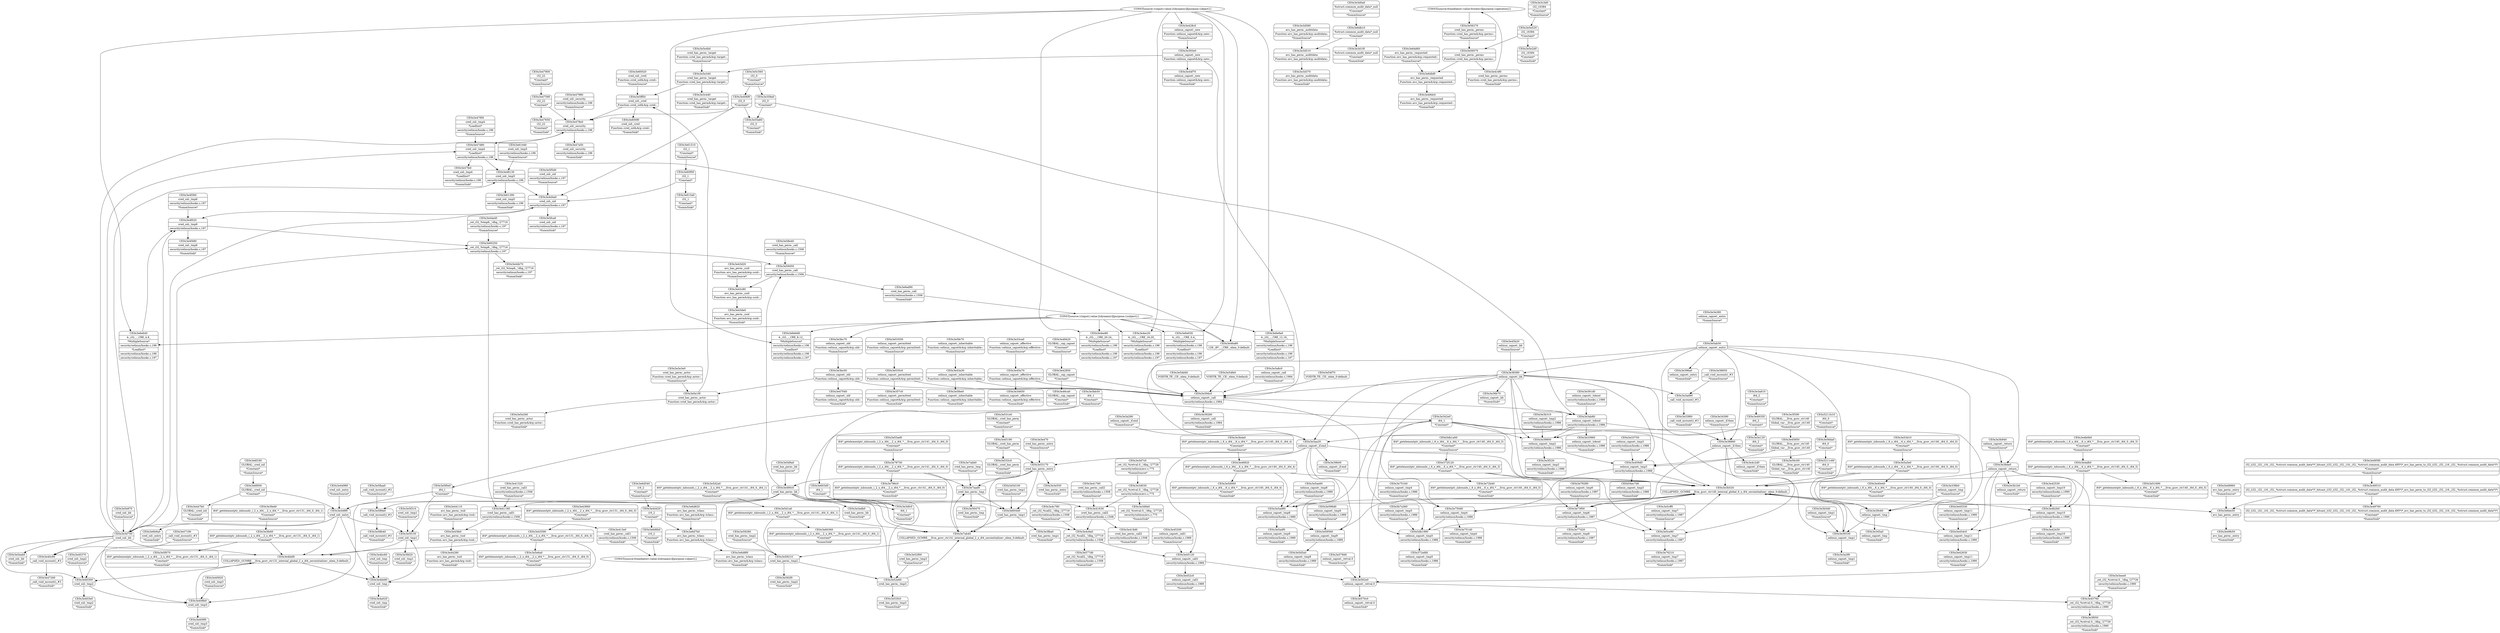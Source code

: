 digraph {
	CE0x3e3c440 [shape=record,shape=Mrecord,label="{CE0x3e3c440|cred_has_perm:_target|Function::cred_has_perm&Arg::target::|*SummSink*}"]
	CE0x3e44280 [shape=record,shape=Mrecord,label="{CE0x3e44280|avc_has_perm:_tsid|Function::avc_has_perm&Arg::tsid::|*SummSink*}"]
	CE0x3e532c0 [shape=record,shape=Mrecord,label="{CE0x3e532c0|GLOBAL:_cred_has_perm|*Constant*|*SummSink*}"]
	CE0x3e53170 [shape=record,shape=Mrecord,label="{CE0x3e53170|cred_has_perm:_entry}"]
	CE0x3e40370 [shape=record,shape=Mrecord,label="{CE0x3e40370|cred_sid:_tmp2|*SummSource*}"]
	CE0x3e406f0 [shape=record,shape=Mrecord,label="{CE0x3e406f0|i32_0|*Constant*}"]
	CE0x3e59560 [shape=record,shape=Mrecord,label="{CE0x3e59560|selinux_capset:_tmp9|security/selinux/hooks.c,1989}"]
	CE0x3e535c0 [shape=record,shape=Mrecord,label="{CE0x3e535c0|selinux_capset:_permitted|Function::selinux_capset&Arg::permitted::}"]
	CE0x3e3b940 [shape=record,shape=Mrecord,label="{CE0x3e3b940|selinux_capset:_return|*SummSource*}"]
	CE0x3e6e6d0 [shape=record,shape=Mrecord,label="{CE0x3e6e6d0|4:_i32,_:_CRE_8,12_|*MultipleSource*|security/selinux/hooks.c,196|*LoadInst*|security/selinux/hooks.c,196|security/selinux/hooks.c,197}"]
	CE0x3e3d370 [shape=record,shape=Mrecord,label="{CE0x3e3d370|avc_has_perm:_auditdata|Function::avc_has_perm&Arg::auditdata::|*SummSink*}"]
	CE0x3e3e470 [shape=record,shape=Mrecord,label="{CE0x3e3e470|cred_has_perm:_entry|*SummSource*}"]
	CE0x3e44110 [shape=record,shape=Mrecord,label="{CE0x3e44110|avc_has_perm:_tsid|Function::avc_has_perm&Arg::tsid::|*SummSource*}"]
	CE0x3e41760 [shape=record,shape=Mrecord,label="{CE0x3e41760|cred_has_perm:_call2|security/selinux/hooks.c,1508|*SummSource*}"]
	CE0x3e5f150 [shape=record,shape=Mrecord,label="{CE0x3e5f150|cred_sid:_tmp1}"]
	CE0x3e3e280 [shape=record,shape=Mrecord,label="{CE0x3e3e280|selinux_capset:_entry|*SummSource*}"]
	CE0x3e76210 [shape=record,shape=Mrecord,label="{CE0x3e76210|selinux_capset:_tmp7|security/selinux/hooks.c,1987|*SummSink*}"]
	"CONST[source:0(mediator),value:0(static)][purpose:{operation}]"
	CE0x3e78730 [shape=record,shape=Mrecord,label="{CE0x3e78730|i64*_getelementptr_inbounds_(_2_x_i64_,_2_x_i64_*___llvm_gcov_ctr141,_i64_0,_i64_0)|*Constant*}"]
	CE0x3e5cff0 [shape=record,shape=Mrecord,label="{CE0x3e5cff0|selinux_capset:_tmp7|security/selinux/hooks.c,1987|*SummSource*}"]
	CE0x3e5e6a0 [shape=record,shape=Mrecord,label="{CE0x3e5e6a0|i64*_getelementptr_inbounds_(_2_x_i64_,_2_x_i64_*___llvm_gcov_ctr131,_i64_0,_i64_0)|*Constant*|*SummSink*}"]
	CE0x3e41320 [shape=record,shape=Mrecord,label="{CE0x3e41320|cred_has_perm:_call1|security/selinux/hooks.c,1506|*SummSource*}"]
	CE0x3e43c80 [shape=record,shape=Mrecord,label="{CE0x3e43c80|avc_has_perm:_ssid|Function::avc_has_perm&Arg::ssid::}"]
	CE0x5db1990 [shape=record,shape=Mrecord,label="{CE0x5db1990|selinux_capset:_tmp5|security/selinux/hooks.c,1986}"]
	CE0x3e3c3d0 [shape=record,shape=Mrecord,label="{CE0x3e3c3d0|i32_16384|*Constant*|*SummSource*}"]
	CE0x3e45850 [shape=record,shape=Mrecord,label="{CE0x3e45850|GLOBAL:___llvm_gcov_ctr140|Global_var:__llvm_gcov_ctr140}"]
	CE0x3e4ee80 [shape=record,shape=Mrecord,label="{CE0x3e4ee80|4:_i32,_:_CRE_20,24_|*MultipleSource*|security/selinux/hooks.c,196|*LoadInst*|security/selinux/hooks.c,196|security/selinux/hooks.c,197}"]
	CE0x3e3f050 [shape=record,shape=Mrecord,label="{CE0x3e3f050|_ret_i32_%retval.0,_!dbg_!27726|security/selinux/hooks.c,1990|*SummSink*}"]
	CE0x3e3e3e0 [shape=record,shape=Mrecord,label="{CE0x3e3e3e0|cred_has_perm:_actor|Function::cred_has_perm&Arg::actor::|*SummSource*}"]
	CE0x3e3bb50 [shape=record,shape=Mrecord,label="{CE0x3e3bb50|i64_1|*Constant*|*SummSource*}"]
	CE0x3e43fe0 [shape=record,shape=Mrecord,label="{CE0x3e43fe0|avc_has_perm:_tsid|Function::avc_has_perm&Arg::tsid::}"]
	CE0x372f120 [shape=record,shape=Mrecord,label="{CE0x372f120|i64*_getelementptr_inbounds_(_6_x_i64_,_6_x_i64_*___llvm_gcov_ctr140,_i64_0,_i64_3)|*Constant*}"]
	CE0x3e6d820 [shape=record,shape=Mrecord,label="{CE0x3e6d820|avc_has_perm:_tclass|Function::avc_has_perm&Arg::tclass::|*SummSource*}"]
	CE0x3e4c780 [shape=record,shape=Mrecord,label="{CE0x3e4c780|_ret_i32_%call2,_!dbg_!27719|security/selinux/hooks.c,1508|*SummSource*}"]
	CE0x3e5d9a0 [shape=record,shape=Mrecord,label="{CE0x3e5d9a0|cred_has_perm:_bb|*SummSource*}"]
	CE0x3e3d9a0 [shape=record,shape=Mrecord,label="{CE0x3e3d9a0|_ret_i32_%retval.0,_!dbg_!27728|security/selinux/avc.c,775|*SummSink*}"]
	CE0x3e48130 [shape=record,shape=Mrecord,label="{CE0x3e48130|cred_sid:_tmp5|security/selinux/hooks.c,196}"]
	CE0x3e5eab0 [shape=record,shape=Mrecord,label="{CE0x3e5eab0|cred_sid:_bb|*SummSink*}"]
	CE0x3e6dbf0 [shape=record,shape=Mrecord,label="{CE0x3e6dbf0|avc_has_perm:_requested|Function::avc_has_perm&Arg::requested::}"]
	CE0x3e6d6b0 [shape=record,shape=Mrecord,label="{CE0x3e6d6b0|i16_2|*Constant*|*SummSink*}"]
	CE0x3e3d1f0 [shape=record,shape=Mrecord,label="{CE0x3e3d1f0|%struct.common_audit_data*_null|*Constant*|*SummSink*}"]
	CE0x3e33f60 [shape=record,shape=Mrecord,label="{CE0x3e33f60|_call_void_mcount()_#3|*SummSink*}"]
	CE0x3e4ec20 [shape=record,shape=Mrecord,label="{CE0x3e4ec20|4:_i32,_:_CRE_16,20_|*MultipleSource*|security/selinux/hooks.c,196|*LoadInst*|security/selinux/hooks.c,196|security/selinux/hooks.c,197}"]
	CE0x3e3ad90 [shape=record,shape=Mrecord,label="{CE0x3e3ad90|_call_void_mcount()_#3}"]
	CE0x3e6f180 [shape=record,shape=Mrecord,label="{CE0x3e6f180|GLOBAL:_cred_sid|*Constant*|*SummSource*}"]
	CE0x3e58aa0 [shape=record,shape=Mrecord,label="{CE0x3e58aa0|_call_void_mcount()_#3|*SummSource*}"]
	CE0x3e4b2b0 [shape=record,shape=Mrecord,label="{CE0x3e4b2b0|selinux_capset:_tmp10|security/selinux/hooks.c,1990}"]
	CE0x3e43de0 [shape=record,shape=Mrecord,label="{CE0x3e43de0|avc_has_perm:_ssid|Function::avc_has_perm&Arg::ssid::|*SummSink*}"]
	CE0x3e42530 [shape=record,shape=Mrecord,label="{CE0x3e42530|selinux_capset:_tmp10|security/selinux/hooks.c,1990|*SummSource*}"]
	CE0x3e6e030 [shape=record,shape=Mrecord,label="{CE0x3e6e030|4:_i32,_:_CRE_0,4_|*MultipleSource*|security/selinux/hooks.c,196|*LoadInst*|security/selinux/hooks.c,196|security/selinux/hooks.c,197}"]
	CE0x3e60020 [shape=record,shape=Mrecord,label="{CE0x3e60020|cred_sid:_cred|Function::cred_sid&Arg::cred::|*SummSource*}"]
	CE0x3e3d0a0 [shape=record,shape=Mrecord,label="{CE0x3e3d0a0|%struct.common_audit_data*_null|*Constant*|*SummSource*}"]
	"CONST[source:1(input),value:2(dynamic)][purpose:{subject}]"
	CE0x3e3e120 [shape=record,shape=Mrecord,label="{CE0x3e3e120|i64_2|*Constant*|*SummSink*}"]
	CE0x3e39280 [shape=record,shape=Mrecord,label="{CE0x3e39280|selinux_capset:_call|security/selinux/hooks.c,1984|*SummSink*}"]
	CE0x3e592f0 [shape=record,shape=Mrecord,label="{CE0x3e592f0|cred_has_perm:_tmp2|*SummSink*}"]
	CE0x3e5e870 [shape=record,shape=Mrecord,label="{CE0x3e5e870|cred_sid:_bb|*SummSource*}"]
	CE0x3e40e40 [shape=record,shape=Mrecord,label="{CE0x3e40e40|i64*_getelementptr_inbounds_(_6_x_i64_,_6_x_i64_*___llvm_gcov_ctr140,_i64_0,_i64_0)|*Constant*|*SummSink*}"]
	CE0x3e393e0 [shape=record,shape=Mrecord,label="{CE0x3e393e0|selinux_capset:_new|Function::selinux_capset&Arg::new::}"]
	CE0x3e5ff50 [shape=record,shape=Mrecord,label="{CE0x3e5ff50|cred_sid:_cred|Function::cred_sid&Arg::cred::}"]
	CE0x3e48420 [shape=record,shape=Mrecord,label="{CE0x3e48420|GLOBAL:_cap_capset|*Constant*|*SummSource*}"]
	CE0x3e589a0 [shape=record,shape=Mrecord,label="{CE0x3e589a0|_call_void_mcount()_#3}"]
	CE0x3e600f0 [shape=record,shape=Mrecord,label="{CE0x3e600f0|cred_sid:_cred|Function::cred_sid&Arg::cred::|*SummSink*}"]
	CE0x3e43590 [shape=record,shape=Mrecord,label="{CE0x3e43590|i64*_getelementptr_inbounds_(_2_x_i64_,_2_x_i64_*___llvm_gcov_ctr131,_i64_0,_i64_0)|*Constant*}"]
	CE0x3e49510 [shape=record,shape=Mrecord,label="{CE0x3e49510|i32_(i32,_i32,_i16,_i32,_%struct.common_audit_data*)*_bitcast_(i32_(i32,_i32,_i16,_i32,_%struct.common_audit_data.495*)*_avc_has_perm_to_i32_(i32,_i32,_i16,_i32,_%struct.common_audit_data*)*)|*Constant*}"]
	CE0x3e357c0 [shape=record,shape=Mrecord,label="{CE0x3e357c0|selinux_capset:_permitted|Function::selinux_capset&Arg::permitted::|*SummSink*}"]
	CE0x3e39800 [shape=record,shape=Mrecord,label="{CE0x3e39800|selinux_capset:_tmp2|security/selinux/hooks.c,1986}"]
	CE0x3e34650 [shape=record,shape=Mrecord,label="{CE0x3e34650|selinux_capset:_effective|Function::selinux_capset&Arg::effective::|*SummSink*}"]
	CE0x3e45120 [shape=record,shape=Mrecord,label="{CE0x3e45120|selinux_capset:_call1|security/selinux/hooks.c,1989}"]
	CE0x3e7aad0 [shape=record,shape=Mrecord,label="{CE0x3e7aad0|cred_has_perm:_tmp}"]
	CE0x3e5ae60 [shape=record,shape=Mrecord,label="{CE0x3e5ae60|selinux_capset:_tmp8|security/selinux/hooks.c,1989|*SummSource*}"]
	CE0x3e41180 [shape=record,shape=Mrecord,label="{CE0x3e41180|cred_has_perm:_call1|security/selinux/hooks.c,1506}"]
	CE0x3e7ab40 [shape=record,shape=Mrecord,label="{CE0x3e7ab40|COLLAPSED:_GCMRE___llvm_gcov_ctr141_internal_global_2_x_i64_zeroinitializer:_elem_0:default:}"]
	CE0x3e3aa20 [shape=record,shape=Mrecord,label="{CE0x3e3aa20|selinux_capset:_if.end}"]
	CE0x5211b10 [shape=record,shape=Mrecord,label="{CE0x5211b10|i64_0|*Constant*|*SummSource*}"]
	"CONST[source:0(mediator),value:2(dynamic)][purpose:{object}]"
	CE0x3e5d5a0 [shape=record,shape=Mrecord,label="{CE0x3e5d5a0|selinux_capset:_tmp9|security/selinux/hooks.c,1989|*SummSink*}"]
	CE0x3e75140 [shape=record,shape=Mrecord,label="{CE0x3e75140|selinux_capset:_tmp4|security/selinux/hooks.c,1986|*SummSink*}"]
	CE0x3e46820 [shape=record,shape=Mrecord,label="{CE0x3e46820|i64*_getelementptr_inbounds_(_6_x_i64_,_6_x_i64_*___llvm_gcov_ctr140,_i64_0,_i64_4)|*Constant*}"]
	CE0x3e6e9a0 [shape=record,shape=Mrecord,label="{CE0x3e6e9a0|4:_i32,_:_CRE_12,16_|*MultipleSource*|security/selinux/hooks.c,196|*LoadInst*|security/selinux/hooks.c,196|security/selinux/hooks.c,197}"]
	CE0x3e4bbf0 [shape=record,shape=Mrecord,label="{CE0x3e4bbf0|COLLAPSED:_GCMRE___llvm_gcov_ctr131_internal_global_2_x_i64_zeroinitializer:_elem_0:default:}"]
	CE0x3e76280 [shape=record,shape=Mrecord,label="{CE0x3e76280|selinux_capset:_tmp6|security/selinux/hooks.c,1987|*SummSource*}"]
	CE0x3e39330 [shape=record,shape=Mrecord,label="{CE0x3e39330|selinux_capset:_tmp1}"]
	CE0x3e45530 [shape=record,shape=Mrecord,label="{CE0x3e45530|selinux_capset:_tmp11|security/selinux/hooks.c,1990|*SummSource*}"]
	CE0x3e3d750 [shape=record,shape=Mrecord,label="{CE0x3e3d750|cred_sid:_bb}"]
	CE0x3e5e2d0 [shape=record,shape=Mrecord,label="{CE0x3e5e2d0|i32_16384|*Constant*|*SummSink*}"]
	CE0x3e403e0 [shape=record,shape=Mrecord,label="{CE0x3e403e0|cred_sid:_tmp2|*SummSink*}"]
	CE0x3e39c60 [shape=record,shape=Mrecord,label="{CE0x3e39c60|selinux_capset:_tmp}"]
	CE0x3e6f000 [shape=record,shape=Mrecord,label="{CE0x3e6f000|GLOBAL:_cred_sid|*Constant*}"]
	CE0x3e391d0 [shape=record,shape=Mrecord,label="{CE0x3e391d0|selinux_capset:_tobool|security/selinux/hooks.c,1986|*SummSource*}"]
	CE0x3e5e340 [shape=record,shape=Mrecord,label="{CE0x3e5e340|cred_has_perm:_target|Function::cred_has_perm&Arg::target::}"]
	CE0x3e42630 [shape=record,shape=Mrecord,label="{CE0x3e42630|selinux_capset:_tmp11|security/selinux/hooks.c,1990|*SummSink*}"]
	CE0x3e53ad0 [shape=record,shape=Mrecord,label="{CE0x3e53ad0|i64*_getelementptr_inbounds_(_2_x_i64_,_2_x_i64_*___llvm_gcov_ctr141,_i64_0,_i64_0)|*Constant*|*SummSource*}"]
	CE0x3e56070 [shape=record,shape=Mrecord,label="{CE0x3e56070|cred_has_perm:_perms|Function::cred_has_perm&Arg::perms::}"]
	CE0x372efd0 [shape=record,shape=Mrecord,label="{CE0x372efd0|selinux_capset:_tmp5|security/selinux/hooks.c,1986|*SummSink*}"]
	CE0x3e6ed90 [shape=record,shape=Mrecord,label="{CE0x3e6ed90|cred_has_perm:_call|security/selinux/hooks.c,1506|*SummSink*}"]
	CE0x3e5f310 [shape=record,shape=Mrecord,label="{CE0x3e5f310|cred_sid:_tmp1|*SummSource*}"]
	CE0x3e447b0 [shape=record,shape=Mrecord,label="{CE0x3e447b0|GLOBAL:_cred_sid|*Constant*|*SummSink*}"]
	CE0x3e4afb0 [shape=record,shape=Mrecord,label="{CE0x3e4afb0|i64*_getelementptr_inbounds_(_6_x_i64_,_6_x_i64_*___llvm_gcov_ctr140,_i64_0,_i64_5)|*Constant*}"]
	CE0x3e478e0 [shape=record,shape=Mrecord,label="{CE0x3e478e0|cred_sid:_security|security/selinux/hooks.c,196}"]
	CE0x3e45760 [shape=record,shape=Mrecord,label="{CE0x3e45760|_ret_i32_%retval.0,_!dbg_!27726|security/selinux/hooks.c,1990}"]
	CE0x3e3fba0 [shape=record,shape=Mrecord,label="{CE0x3e3fba0|cred_has_perm:_tmp1|*SummSink*}"]
	CE0x3e3d030 [shape=record,shape=Mrecord,label="{CE0x3e3d030|_ret_i32_%retval.0,_!dbg_!27728|security/selinux/avc.c,775}"]
	CE0x3e44980 [shape=record,shape=Mrecord,label="{CE0x3e44980|cred_sid:_entry|*SummSource*}"]
	CE0x3e4c4f0 [shape=record,shape=Mrecord,label="{CE0x3e4c4f0|cred_has_perm:_perms|Function::cred_has_perm&Arg::perms::|*SummSink*}"]
	CE0x3e531e0 [shape=record,shape=Mrecord,label="{CE0x3e531e0|GLOBAL:_cred_has_perm|*Constant*|*SummSource*}"]
	CE0x3e7abb0 [shape=record,shape=Mrecord,label="{CE0x3e7abb0|cred_has_perm:_tmp|*SummSource*}"]
	CE0x3e59210 [shape=record,shape=Mrecord,label="{CE0x3e59210|cred_has_perm:_tmp2}"]
	CE0x5211c60 [shape=record,shape=Mrecord,label="{CE0x5211c60|i64_0|*Constant*|*SummSink*}"]
	CE0x3e49960 [shape=record,shape=Mrecord,label="{CE0x3e49960|avc_has_perm:_entry|*SummSource*}"]
	CE0x3e5f0e0 [shape=record,shape=Mrecord,label="{CE0x3e5f0e0|i64_1|*Constant*}"]
	CE0x3e47980 [shape=record,shape=Mrecord,label="{CE0x3e47980|cred_sid:_security|security/selinux/hooks.c,196|*SummSource*}"]
	CE0x3e4d4a0 [shape=record,shape=Mrecord,label="{CE0x3e4d4a0|cred_sid:_sid|security/selinux/hooks.c,197}"]
	CE0x3e3edb0 [shape=record,shape=Mrecord,label="{CE0x3e3edb0|cred_has_perm:_bb|*SummSink*}"]
	CE0x3e3fd20 [shape=record,shape=Mrecord,label="{CE0x3e3fd20|cred_sid:_tmp1|*SummSink*}"]
	CE0x3e3dfc0 [shape=record,shape=Mrecord,label="{CE0x3e3dfc0|i64_1|*Constant*|*SummSink*}"]
	CE0x3e40920 [shape=record,shape=Mrecord,label="{CE0x3e40920|cred_sid:_tmp3|*SummSource*}"]
	CE0x3e6b9a0 [shape=record,shape=Mrecord,label="{CE0x3e6b9a0|cred_sid:_entry|*SummSink*}"]
	CE0x3e408b0 [shape=record,shape=Mrecord,label="{CE0x3e408b0|cred_sid:_tmp3}"]
	CE0x3e42430 [shape=record,shape=Mrecord,label="{CE0x3e42430|selinux_capset:_tmp10|security/selinux/hooks.c,1990|*SummSink*}"]
	CE0x3e47fe0 [shape=record,shape=Mrecord,label="{CE0x3e47fe0|cred_sid:_tmp4|*LoadInst*|security/selinux/hooks.c,196|*SummSink*}"]
	CE0x54ec7d0 [shape=record,shape=Mrecord,label="{CE0x54ec7d0|selinux_capset:_tmp3|security/selinux/hooks.c,1986|*SummSink*}"]
	CE0x3e454c0 [shape=record,shape=Mrecord,label="{CE0x3e454c0|selinux_capset:_tmp11|security/selinux/hooks.c,1990}"]
	CE0x3e49dc0 [shape=record,shape=Mrecord,label="{CE0x3e49dc0|avc_has_perm:_requested|Function::avc_has_perm&Arg::requested::|*SummSink*}"]
	CE0x3e4c2d0 [shape=record,shape=Mrecord,label="{CE0x3e4c2d0|selinux_capset:_if.then|*SummSink*}"]
	CE0x3e46ca0 [shape=record,shape=Mrecord,label="{CE0x3e46ca0|GLOBAL:_cap_capset|*Constant*|*SummSink*}"]
	CE0x3e5ad80 [shape=record,shape=Mrecord,label="{CE0x3e5ad80|selinux_capset:_tmp8|security/selinux/hooks.c,1989}"]
	CE0x3e3b310 [shape=record,shape=Mrecord,label="{CE0x3e3b310|selinux_capset:_tmp2|security/selinux/hooks.c,1986|*SummSource*}"]
	CE0x3e5e260 [shape=record,shape=Mrecord,label="{CE0x3e5e260|cred_has_perm:_actor|Function::cred_has_perm&Arg::actor::|*SummSink*}"]
	CE0x3e77420 [shape=record,shape=Mrecord,label="{CE0x3e77420|selinux_capset:_tmp6|security/selinux/hooks.c,1987|*SummSink*}"]
	CE0x3e4f020 [shape=record,shape=Mrecord,label="{CE0x3e4f020|cred_sid:_tmp6|security/selinux/hooks.c,197}"]
	CE0x3e4f480 [shape=record,shape=Mrecord,label="{CE0x3e4f480|cred_sid:_tmp6|security/selinux/hooks.c,197|*SummSink*}"]
	CE0x3e578d0 [shape=record,shape=Mrecord,label="{CE0x3e578d0|selinux_capset:_retval.0|*SummSource*}"]
	CE0x3e56da0 [shape=record,shape=Mrecord,label="{CE0x3e56da0|i64_0|*Constant*}"]
	CE0x3e5fe70 [shape=record,shape=Mrecord,label="{CE0x3e5fe70|selinux_capset:_inheritable|Function::selinux_capset&Arg::inheritable::|*SummSource*}"]
	CE0x3e47590 [shape=record,shape=Mrecord,label="{CE0x3e47590|i32_22|*Constant*}"]
	CE0x3e44f70 [shape=record,shape=Mrecord,label="{CE0x3e44f70|selinux_capset:_new|Function::selinux_capset&Arg::new::|*SummSink*}"]
	CE0x3e570c0 [shape=record,shape=Mrecord,label="{CE0x3e570c0|selinux_capset:_retval.0|*SummSink*}"]
	CE0x3e3ab80 [shape=record,shape=Mrecord,label="{CE0x3e3ab80|selinux_capset:_tobool|security/selinux/hooks.c,1986}"]
	CE0x3e38380 [shape=record,shape=Mrecord,label="{CE0x3e38380|selinux_capset:_bb}"]
	CE0x5db1a00 [shape=record,shape=Mrecord,label="{CE0x5db1a00|i64*_getelementptr_inbounds_(_6_x_i64_,_6_x_i64_*___llvm_gcov_ctr140,_i64_0,_i64_3)|*Constant*|*SummSource*}"]
	CE0x3e39b00 [shape=record,shape=Mrecord,label="{CE0x3e39b00|selinux_capset:_if.end|*SummSink*}"]
	CE0x3e38650 [shape=record,shape=Mrecord,label="{CE0x3e38650|_call_void_mcount()_#3|*SummSource*}"]
	CE0x3e459d0 [shape=record,shape=Mrecord,label="{CE0x3e459d0|selinux_capset:_tmp3|security/selinux/hooks.c,1986}"]
	CE0x3e47190 [shape=record,shape=Mrecord,label="{CE0x3e47190|_call_void_mcount()_#3|*SummSource*}"]
	CE0x3e33ca0 [shape=record,shape=Mrecord,label="{CE0x3e33ca0|selinux_capset:_effective|Function::selinux_capset&Arg::effective::|*SummSource*}"]
	CE0x3e60250 [shape=record,shape=Mrecord,label="{CE0x3e60250|_ret_i32_%tmp6,_!dbg_!27716|security/selinux/hooks.c,197}"]
	CE0x3e3b520 [shape=record,shape=Mrecord,label="{CE0x3e3b520|COLLAPSED:_GCMRE___llvm_gcov_ctr140_internal_global_6_x_i64_zeroinitializer:_elem_0:default:}"]
	CE0x3e59280 [shape=record,shape=Mrecord,label="{CE0x3e59280|cred_has_perm:_tmp2|*SummSource*}"]
	CE0x3e44b70 [shape=record,shape=Mrecord,label="{CE0x3e44b70|_ret_i32_%tmp6,_!dbg_!27716|security/selinux/hooks.c,197|*SummSink*}"]
	CE0x3e47800 [shape=record,shape=Mrecord,label="{CE0x3e47800|i32_22|*Constant*|*SummSource*}"]
	CE0x3e47040 [shape=record,shape=Mrecord,label="{CE0x3e47040|selinux_capset:_old|Function::selinux_capset&Arg::old::|*SummSink*}"]
	CE0x3e52fc0 [shape=record,shape=Mrecord,label="{CE0x3e52fc0|cred_has_perm:_tmp3|*SummSink*}"]
	CE0x3e5e4b0 [shape=record,shape=Mrecord,label="{CE0x3e5e4b0|cred_has_perm:_target|Function::cred_has_perm&Arg::target::|*SummSource*}"]
	CE0x3e5d1a0 [shape=record,shape=Mrecord,label="{CE0x3e5d1a0|i64*_getelementptr_inbounds_(_2_x_i64_,_2_x_i64_*___llvm_gcov_ctr141,_i64_0,_i64_1)|*Constant*}"]
	CE0x3e59450 [shape=record,shape=Mrecord,label="{CE0x3e59450|cred_has_perm:_call|security/selinux/hooks.c,1506}"]
	CE0x3e34390 [shape=record,shape=Mrecord,label="{CE0x3e34390|selinux_capset:_if.then|*SummSource*}"]
	CE0x3e55a60 [shape=record,shape=Mrecord,label="{CE0x3e55a60|i32_0|*Constant*|*SummSink*}"]
	CE0x3e51690 [shape=record,shape=Mrecord,label="{CE0x3e51690|i64*_getelementptr_inbounds_(_6_x_i64_,_6_x_i64_*___llvm_gcov_ctr140,_i64_0,_i64_5)|*Constant*|*SummSink*}"]
	CE0x3e58b40 [shape=record,shape=Mrecord,label="{CE0x3e58b40|_call_void_mcount()_#3|*SummSink*}"]
	CE0x3e495f0 [shape=record,shape=Mrecord,label="{CE0x3e495f0|i32_(i32,_i32,_i16,_i32,_%struct.common_audit_data*)*_bitcast_(i32_(i32,_i32,_i16,_i32,_%struct.common_audit_data.495*)*_avc_has_perm_to_i32_(i32,_i32,_i16,_i32,_%struct.common_audit_data*)*)|*Constant*|*SummSource*}"]
	CE0x3e5ce80 [shape=record,shape=Mrecord,label="{CE0x3e5ce80|selinux_capset:_tmp7|security/selinux/hooks.c,1987}"]
	CE0x3e490c0 [shape=record,shape=Mrecord,label="{CE0x3e490c0|cred_has_perm:_bb}"]
	CE0x3e4a020 [shape=record,shape=Mrecord,label="{CE0x3e4a020|cred_sid:_tmp|*SummSink*}"]
	CE0x3e6d540 [shape=record,shape=Mrecord,label="{CE0x3e6d540|i16_2|*Constant*|*SummSource*}"]
	CE0x3e44420 [shape=record,shape=Mrecord,label="{CE0x3e44420|i16_2|*Constant*}"]
	CE0x3e3eee0 [shape=record,shape=Mrecord,label="{CE0x3e3eee0|_ret_i32_%retval.0,_!dbg_!27726|security/selinux/hooks.c,1990|*SummSource*}"]
	CE0x3e33960 [shape=record,shape=Mrecord,label="{CE0x3e33960|selinux_capset:_tobool|security/selinux/hooks.c,1986|*SummSink*}"]
	CE0x5b7a360 [shape=record,shape=Mrecord,label="{CE0x5b7a360|selinux_capset:_tmp5|security/selinux/hooks.c,1986|*SummSource*}"]
	CE0x3e60360 [shape=record,shape=Mrecord,label="{CE0x3e60360|i64*_getelementptr_inbounds_(_2_x_i64_,_2_x_i64_*___llvm_gcov_ctr141,_i64_0,_i64_1)|*Constant*|*SummSink*}"]
	CE0x3e61390 [shape=record,shape=Mrecord,label="{CE0x3e61390|cred_sid:_tmp5|security/selinux/hooks.c,196|*SummSink*}"]
	CE0x3e6ee50 [shape=record,shape=Mrecord,label="{CE0x3e6ee50|avc_has_perm:_entry}"]
	CE0x3e3b1b0 [shape=record,shape=Mrecord,label="{CE0x3e3b1b0|selinux_capset:_return|*SummSink*}"]
	CE0x3e5ab30 [shape=record,shape=Mrecord,label="{CE0x3e5ab30|selinux_capset:_entry}"]
	CE0x3e5e1f0 [shape=record,shape=Mrecord,label="{CE0x3e5e1f0|cred_has_perm:_actor|Function::cred_has_perm&Arg::actor::}"]
	CE0x3e60440 [shape=record,shape=Mrecord,label="{CE0x3e60440|cred_has_perm:_tmp1}"]
	CE0x3e38de0 [shape=record,shape=Mrecord,label="{CE0x3e38de0|selinux_capset:_return}"]
	CE0x3e603d0 [shape=record,shape=Mrecord,label="{CE0x3e603d0|i64_1|*Constant*}"]
	CE0x3e577d0 [shape=record,shape=Mrecord,label="{CE0x3e577d0|_ret_i32_%call2,_!dbg_!27719|security/selinux/hooks.c,1508|*SummSink*}"]
	CE0x3e5d100 [shape=record,shape=Mrecord,label="{CE0x3e5d100|cred_has_perm:_tmp1|*SummSource*}"]
	CE0x3e49760 [shape=record,shape=Mrecord,label="{CE0x3e49760|i32_(i32,_i32,_i16,_i32,_%struct.common_audit_data*)*_bitcast_(i32_(i32,_i32,_i16,_i32,_%struct.common_audit_data.495*)*_avc_has_perm_to_i32_(i32,_i32,_i16,_i32,_%struct.common_audit_data*)*)|*Constant*|*SummSink*}"]
	CE0x3e3a3f0 [shape=record,shape=Mrecord,label="{CE0x3e3a3f0|selinux_capset:_tmp1|*SummSink*}"]
	CE0x3e3bda0 [shape=record,shape=Mrecord,label="{CE0x3e3bda0|i64*_getelementptr_inbounds_(_6_x_i64_,_6_x_i64_*___llvm_gcov_ctr140,_i64_0,_i64_4)|*Constant*|*SummSource*}"]
	CE0x3e3d580 [shape=record,shape=Mrecord,label="{CE0x3e3d580|avc_has_perm:_auditdata|Function::avc_has_perm&Arg::auditdata::|*SummSource*}"]
	CE0x3e3fed0 [shape=record,shape=Mrecord,label="{CE0x3e3fed0|i64*_getelementptr_inbounds_(_2_x_i64_,_2_x_i64_*___llvm_gcov_ctr131,_i64_0,_i64_1)|*Constant*|*SummSource*}"]
	CE0x3e45200 [shape=record,shape=Mrecord,label="{CE0x3e45200|selinux_capset:_call1|security/selinux/hooks.c,1989|*SummSource*}"]
	CE0x3e342e0 [shape=record,shape=Mrecord,label="{CE0x3e342e0|i64_1|*Constant*}"]
	CE0x3e3d510 [shape=record,shape=Mrecord,label="{CE0x3e3d510|avc_has_perm:_auditdata|Function::avc_has_perm&Arg::auditdata::}"]
	CE0x3e596d0 [shape=record,shape=Mrecord,label="{CE0x3e596d0|selinux_capset:_tmp9|security/selinux/hooks.c,1989|*SummSource*}"]
	CE0x3e47a50 [shape=record,shape=Mrecord,label="{CE0x3e47a50|cred_sid:_security|security/selinux/hooks.c,196|*SummSink*}"]
	CE0x3e53d10 [shape=record,shape=Mrecord,label="{CE0x3e53d10|i64*_getelementptr_inbounds_(_6_x_i64_,_6_x_i64_*___llvm_gcov_ctr140,_i64_0,_i64_0)|*Constant*|*SummSource*}"]
	CE0x3e3f290 [shape=record,shape=Mrecord,label="{CE0x3e3f290|GLOBAL:___llvm_gcov_ctr140|Global_var:__llvm_gcov_ctr140|*SummSource*}"]
	CE0x3e751b0 [shape=record,shape=Mrecord,label="{CE0x3e751b0|selinux_capset:_tmp4|security/selinux/hooks.c,1986|*SummSource*}"]
	CE0x3e5f070 [shape=record,shape=Mrecord,label="{CE0x3e5f070|i64*_getelementptr_inbounds_(_2_x_i64_,_2_x_i64_*___llvm_gcov_ctr131,_i64_0,_i64_1)|*Constant*|*SummSink*}"]
	CE0x3e33750 [shape=record,shape=Mrecord,label="{CE0x3e33750|selinux_capset:_tmp3|security/selinux/hooks.c,1986|*SummSource*}"]
	CE0x3e5fca0 [shape=record,shape=Mrecord,label="{CE0x3e5fca0|cred_sid:_sid|security/selinux/hooks.c,197|*SummSink*}"]
	CE0x3e3bc00 [shape=record,shape=Mrecord,label="{CE0x3e3bc00|selinux_capset:_old|Function::selinux_capset&Arg::old::}"]
	CE0x3e56c00 [shape=record,shape=Mrecord,label="{CE0x3e56c00|GLOBAL:___llvm_gcov_ctr140|Global_var:__llvm_gcov_ctr140|*SummSink*}"]
	CE0x3e5dd40 [shape=record,shape=Mrecord,label="{CE0x3e5dd40|VOIDTB_TE:_CE:_elem_0:default:}"]
	CE0x3e73f00 [shape=record,shape=Mrecord,label="{CE0x3e73f00|selinux_capset:_tmp6|security/selinux/hooks.c,1987}"]
	CE0x3e54fe0 [shape=record,shape=Mrecord,label="{CE0x3e54fe0|VOIDTB_TE:_CE:_elem_0:default:}"]
	CE0x3e56470 [shape=record,shape=Mrecord,label="{CE0x3e56470|cred_has_perm:_tmp|*SummSink*}"]
	CE0x3e52f00 [shape=record,shape=Mrecord,label="{CE0x3e52f00|cred_has_perm:_tmp3|*SummSource*}"]
	CE0x3e5f5d0 [shape=record,shape=Mrecord,label="{CE0x3e5f5d0|cred_sid:_sid|security/selinux/hooks.c,197|*SummSource*}"]
	CE0x3e43a30 [shape=record,shape=Mrecord,label="{CE0x3e43a30|selinux_capset:_inheritable|Function::selinux_capset&Arg::inheritable::}"]
	CE0x3e5d060 [shape=record,shape=Mrecord,label="{CE0x3e5d060|i64*_getelementptr_inbounds_(_6_x_i64_,_6_x_i64_*___llvm_gcov_ctr140,_i64_0,_i64_4)|*Constant*|*SummSink*}"]
	CE0x3e43660 [shape=record,shape=Mrecord,label="{CE0x3e43660|i64*_getelementptr_inbounds_(_2_x_i64_,_2_x_i64_*___llvm_gcov_ctr131,_i64_0,_i64_0)|*Constant*|*SummSource*}"]
	CE0x3e45190 [shape=record,shape=Mrecord,label="{CE0x3e45190|GLOBAL:_cred_has_perm|*Constant*}"]
	CE0x3e56270 [shape=record,shape=Mrecord,label="{CE0x3e56270|cred_has_perm:_perms|Function::cred_has_perm&Arg::perms::|*SummSource*}"]
	CE0x3e46a80 [shape=record,shape=Mrecord,label="{CE0x3e46a80|128:_i8*,_:_CRE:_elem_0:default:}"]
	CE0x3e6e640 [shape=record,shape=Mrecord,label="{CE0x3e6e640|4:_i32,_:_CRE_4,8_|*MultipleSource*|security/selinux/hooks.c,196|*LoadInst*|security/selinux/hooks.c,196|security/selinux/hooks.c,197}"]
	CE0x3e49b50 [shape=record,shape=Mrecord,label="{CE0x3e49b50|avc_has_perm:_entry|*SummSink*}"]
	CE0x3e3e550 [shape=record,shape=Mrecord,label="{CE0x3e3e550|cred_has_perm:_entry|*SummSink*}"]
	CE0x3e358a0 [shape=record,shape=Mrecord,label="{CE0x3e358a0|i32_0|*Constant*}"]
	CE0x3e40c90 [shape=record,shape=Mrecord,label="{CE0x3e40c90|_call_void_mcount()_#3}"]
	CE0x3e615a0 [shape=record,shape=Mrecord,label="{CE0x3e615a0|i32_1|*Constant*|*SummSink*}"]
	CE0x3e6dd60 [shape=record,shape=Mrecord,label="{CE0x3e6dd60|avc_has_perm:_requested|Function::avc_has_perm&Arg::requested::|*SummSource*}"]
	CE0x3e345a0 [shape=record,shape=Mrecord,label="{CE0x3e345a0|selinux_capset:_tmp|*SummSink*}"]
	CE0x3e3a8c0 [shape=record,shape=Mrecord,label="{CE0x3e3a8c0|selinux_capset:_call|security/selinux/hooks.c,1984|*SummSource*}"]
	CE0x3e47650 [shape=record,shape=Mrecord,label="{CE0x3e47650|i32_22|*Constant*|*SummSink*}"]
	CE0x3e36b70 [shape=record,shape=Mrecord,label="{CE0x3e36b70|selinux_capset:_bb|*SummSink*}"]
	CE0x3e53550 [shape=record,shape=Mrecord,label="{CE0x3e53550|selinux_capset:_permitted|Function::selinux_capset&Arg::permitted::|*SummSource*}"]
	CE0x3e4bc60 [shape=record,shape=Mrecord,label="{CE0x3e4bc60|cred_sid:_tmp|*SummSource*}"]
	CE0x3e428c0 [shape=record,shape=Mrecord,label="{CE0x3e428c0|selinux_capset:_new|Function::selinux_capset&Arg::new::|*SummSource*}"]
	CE0x3e5c560 [shape=record,shape=Mrecord,label="{CE0x3e5c560|i32_0|*Constant*|*SummSource*}"]
	CE0x3e448f0 [shape=record,shape=Mrecord,label="{CE0x3e448f0|cred_sid:_entry}"]
	CE0x3e5e520 [shape=record,shape=Mrecord,label="{CE0x3e5e520|i32_16384|*Constant*}"]
	CE0x3e4f360 [shape=record,shape=Mrecord,label="{CE0x3e4f360|cred_sid:_tmp6|security/selinux/hooks.c,197|*SummSource*}"]
	CE0x3e40300 [shape=record,shape=Mrecord,label="{CE0x3e40300|cred_sid:_tmp2}"]
	CE0x3e562e0 [shape=record,shape=Mrecord,label="{CE0x3e562e0|selinux_capset:_retval.0}"]
	CE0x3e610d0 [shape=record,shape=Mrecord,label="{CE0x3e610d0|cred_sid:_tmp5|security/selinux/hooks.c,196|*SummSource*}"]
	CE0x3e750d0 [shape=record,shape=Mrecord,label="{CE0x3e750d0|selinux_capset:_tmp4|security/selinux/hooks.c,1986}"]
	CE0x3e49350 [shape=record,shape=Mrecord,label="{CE0x3e49350|i64_2|*Constant*}"]
	CE0x3e47f00 [shape=record,shape=Mrecord,label="{CE0x3e47f00|cred_sid:_tmp4|*LoadInst*|security/selinux/hooks.c,196|*SummSource*}"]
	CE0x3e3f220 [shape=record,shape=Mrecord,label="{CE0x3e3f220|selinux_capset:_tmp2|security/selinux/hooks.c,1986|*SummSink*}"]
	CE0x3e45b20 [shape=record,shape=Mrecord,label="{CE0x3e45b20|selinux_capset:_bb|*SummSource*}"]
	CE0x3e6db10 [shape=record,shape=Mrecord,label="{CE0x3e6db10|%struct.common_audit_data*_null|*Constant*}"]
	CE0x3e54f70 [shape=record,shape=Mrecord,label="{CE0x3e54f70|VOIDTB_TE:_CE:_elem_0:default:}"]
	CE0x3e4b0b0 [shape=record,shape=Mrecord,label="{CE0x3e4b0b0|i64*_getelementptr_inbounds_(_6_x_i64_,_6_x_i64_*___llvm_gcov_ctr140,_i64_0,_i64_5)|*Constant*|*SummSource*}"]
	CE0x3e52e60 [shape=record,shape=Mrecord,label="{CE0x3e52e60|cred_has_perm:_tmp3}"]
	CE0x3e396a0 [shape=record,shape=Mrecord,label="{CE0x3e396a0|selinux_capset:_entry|*SummSink*}"]
	CE0x3e452c0 [shape=record,shape=Mrecord,label="{CE0x3e452c0|selinux_capset:_call1|security/selinux/hooks.c,1989|*SummSink*}"]
	CE0x3e6d7b0 [shape=record,shape=Mrecord,label="{CE0x3e6d7b0|avc_has_perm:_tclass|Function::avc_has_perm&Arg::tclass::}"]
	CE0x3e3fe60 [shape=record,shape=Mrecord,label="{CE0x3e3fe60|i64*_getelementptr_inbounds_(_2_x_i64_,_2_x_i64_*___llvm_gcov_ctr131,_i64_0,_i64_1)|*Constant*}"]
	CE0x3e5adf0 [shape=record,shape=Mrecord,label="{CE0x3e5adf0|selinux_capset:_tmp8|security/selinux/hooks.c,1989|*SummSink*}"]
	CE0x3e47260 [shape=record,shape=Mrecord,label="{CE0x3e47260|_call_void_mcount()_#3|*SummSink*}"]
	CE0x3e413e0 [shape=record,shape=Mrecord,label="{CE0x3e413e0|cred_has_perm:_call1|security/selinux/hooks.c,1506|*SummSink*}"]
	CE0x3e39dc0 [shape=record,shape=Mrecord,label="{CE0x3e39dc0|selinux_capset:_call|security/selinux/hooks.c,1984}"]
	CE0x3e3d7c0 [shape=record,shape=Mrecord,label="{CE0x3e3d7c0|_ret_i32_%retval.0,_!dbg_!27728|security/selinux/avc.c,775|*SummSource*}"]
	CE0x3e338b0 [shape=record,shape=Mrecord,label="{CE0x3e338b0|selinux_capset:_tmp|*SummSource*}"]
	CE0x3e45a70 [shape=record,shape=Mrecord,label="{CE0x3e45a70|selinux_capset:_effective|Function::selinux_capset&Arg::effective::}"]
	CE0x3e60f00 [shape=record,shape=Mrecord,label="{CE0x3e60f00|i32_1|*Constant*}"]
	CE0x3e43d20 [shape=record,shape=Mrecord,label="{CE0x3e43d20|avc_has_perm:_ssid|Function::avc_has_perm&Arg::ssid::|*SummSource*}"]
	CE0x3e4bb80 [shape=record,shape=Mrecord,label="{CE0x3e4bb80|cred_sid:_tmp}"]
	"CONST[source:1(input),value:2(dynamic)][purpose:{object}]"
	CE0x3e5a5e0 [shape=record,shape=Mrecord,label="{CE0x3e5a5e0|i64*_getelementptr_inbounds_(_6_x_i64_,_6_x_i64_*___llvm_gcov_ctr140,_i64_0,_i64_0)|*Constant*}"]
	CE0x3e38860 [shape=record,shape=Mrecord,label="{CE0x3e38860|selinux_capset:_if.then}"]
	CE0x3e42850 [shape=record,shape=Mrecord,label="{CE0x3e42850|GLOBAL:_cap_capset|*Constant*}"]
	CE0x3e44a40 [shape=record,shape=Mrecord,label="{CE0x3e44a40|_ret_i32_%tmp6,_!dbg_!27716|security/selinux/hooks.c,197|*SummSource*}"]
	CE0x3e72b40 [shape=record,shape=Mrecord,label="{CE0x3e72b40|i64*_getelementptr_inbounds_(_6_x_i64_,_6_x_i64_*___llvm_gcov_ctr140,_i64_0,_i64_3)|*Constant*|*SummSink*}"]
	CE0x3e6d8f0 [shape=record,shape=Mrecord,label="{CE0x3e6d8f0|avc_has_perm:_tclass|Function::avc_has_perm&Arg::tclass::|*SummSink*}"]
	CE0x3e3a810 [shape=record,shape=Mrecord,label="{CE0x3e3a810|i64_2|*Constant*|*SummSource*}"]
	CE0x3e58e40 [shape=record,shape=Mrecord,label="{CE0x3e58e40|cred_has_perm:_call|security/selinux/hooks.c,1506|*SummSource*}"]
	CE0x3e3bc70 [shape=record,shape=Mrecord,label="{CE0x3e3bc70|selinux_capset:_old|Function::selinux_capset&Arg::old::|*SummSource*}"]
	CE0x3e61510 [shape=record,shape=Mrecord,label="{CE0x3e61510|i32_1|*Constant*|*SummSource*}"]
	CE0x3e4c6a0 [shape=record,shape=Mrecord,label="{CE0x3e4c6a0|_ret_i32_%call2,_!dbg_!27719|security/selinux/hooks.c,1508}"]
	CE0x3e409f0 [shape=record,shape=Mrecord,label="{CE0x3e409f0|cred_sid:_tmp3|*SummSink*}"]
	CE0x3e41630 [shape=record,shape=Mrecord,label="{CE0x3e41630|cred_has_perm:_call2|security/selinux/hooks.c,1508}"]
	CE0x3e3a290 [shape=record,shape=Mrecord,label="{CE0x3e3a290|selinux_capset:_if.end|*SummSource*}"]
	CE0x3e786c0 [shape=record,shape=Mrecord,label="{CE0x3e786c0|i64*_getelementptr_inbounds_(_2_x_i64_,_2_x_i64_*___llvm_gcov_ctr141,_i64_0,_i64_0)|*Constant*|*SummSink*}"]
	CE0x3e5d2a0 [shape=record,shape=Mrecord,label="{CE0x3e5d2a0|i64*_getelementptr_inbounds_(_2_x_i64_,_2_x_i64_*___llvm_gcov_ctr141,_i64_0,_i64_1)|*Constant*|*SummSource*}"]
	CE0x3e418d0 [shape=record,shape=Mrecord,label="{CE0x3e418d0|cred_has_perm:_call2|security/selinux/hooks.c,1508|*SummSink*}"]
	CE0x3e5fee0 [shape=record,shape=Mrecord,label="{CE0x3e5fee0|selinux_capset:_inheritable|Function::selinux_capset&Arg::inheritable::|*SummSink*}"]
	CE0x3e47d80 [shape=record,shape=Mrecord,label="{CE0x3e47d80|cred_sid:_tmp4|*LoadInst*|security/selinux/hooks.c,196}"]
	CE0x3e3b5d0 [shape=record,shape=Mrecord,label="{CE0x3e3b5d0|selinux_capset:_tmp1|*SummSource*}"]
	CE0x3e73f00 -> CE0x3e77420
	CE0x3e4bb80 -> CE0x3e5f150
	CE0x3e59210 -> CE0x3e592f0
	CE0x3e5f5d0 -> CE0x3e4d4a0
	CE0x3e4b2b0 -> CE0x3e454c0
	CE0x3e5ab30 -> CE0x3e39330
	"CONST[source:1(input),value:2(dynamic)][purpose:{object}]" -> CE0x3e6e640
	CE0x3e5dd40 -> CE0x3e39dc0
	CE0x3e78730 -> CE0x3e786c0
	CE0x3e5f150 -> CE0x3e4bbf0
	CE0x3e40370 -> CE0x3e40300
	CE0x3e3fe60 -> CE0x3e4bbf0
	CE0x3e459d0 -> CE0x3e3b520
	CE0x3e47980 -> CE0x3e478e0
	CE0x3e490c0 -> CE0x3e589a0
	CE0x3e3bc00 -> CE0x3e39dc0
	CE0x3e3d750 -> CE0x3e47d80
	CE0x3e45190 -> CE0x3e53170
	CE0x3e393e0 -> CE0x3e5e340
	CE0x3e3b520 -> CE0x3e4b2b0
	CE0x3e3b520 -> CE0x3e750d0
	CE0x3e610d0 -> CE0x3e48130
	CE0x3e531e0 -> CE0x3e45190
	CE0x3e3d0a0 -> CE0x3e6db10
	CE0x3e44a40 -> CE0x3e60250
	CE0x3e408b0 -> CE0x3e4bbf0
	CE0x3e3aa20 -> CE0x3e45120
	CE0x3e59560 -> CE0x3e5d5a0
	CE0x3e3a810 -> CE0x3e49350
	CE0x3e4b2b0 -> CE0x3e42430
	CE0x3e38380 -> CE0x3e459d0
	CE0x3e43d20 -> CE0x3e43c80
	"CONST[source:1(input),value:2(dynamic)][purpose:{subject}]" -> CE0x3e6e9a0
	CE0x3e5e520 -> CE0x3e56070
	CE0x3e342e0 -> CE0x3e454c0
	CE0x3e42850 -> CE0x3e39dc0
	CE0x3e47d80 -> CE0x3e47fe0
	CE0x3e38380 -> CE0x3e3aa20
	CE0x3e38de0 -> CE0x3e454c0
	CE0x3e38380 -> CE0x3e39dc0
	CE0x3e3d510 -> CE0x3e3d370
	CE0x3e38de0 -> CE0x3e4b2b0
	CE0x5211b10 -> CE0x3e56da0
	CE0x3e448f0 -> CE0x3e4bb80
	CE0x3e5ff50 -> CE0x3e600f0
	CE0x3e5e340 -> CE0x3e5ff50
	CE0x3e53170 -> CE0x3e7aad0
	CE0x5b7a360 -> CE0x5db1990
	CE0x3e39dc0 -> CE0x3e39280
	CE0x3e4c6a0 -> CE0x3e577d0
	CE0x3e342e0 -> CE0x3e5ce80
	CE0x3e596d0 -> CE0x3e59560
	CE0x3e45850 -> CE0x3e459d0
	CE0x3e38860 -> CE0x3e3b520
	CE0x3e59450 -> CE0x3e43c80
	CE0x3e39330 -> CE0x3e3b520
	CE0x3e40920 -> CE0x3e408b0
	CE0x3e41180 -> CE0x3e43fe0
	CE0x3e3ab80 -> CE0x3e3aa20
	CE0x3e44980 -> CE0x3e448f0
	CE0x3e41180 -> CE0x3e413e0
	CE0x3e48420 -> CE0x3e42850
	CE0x3e603d0 -> CE0x3e52e60
	CE0x3e38650 -> CE0x3e3ad90
	CE0x3e6d6b0 -> "CONST[source:0(mediator),value:2(dynamic)][purpose:{object}]"
	CE0x3e5ab30 -> CE0x3e396a0
	CE0x3e5d1a0 -> CE0x3e60360
	CE0x3e3d750 -> CE0x3e4f020
	CE0x3e3d750 -> CE0x3e5eab0
	CE0x3e5e1f0 -> CE0x3e5ff50
	CE0x3e3d750 -> CE0x3e408b0
	CE0x3e46820 -> CE0x3e5d060
	CE0x3e603d0 -> CE0x3e60440
	CE0x3e48130 -> CE0x3e61390
	CE0x3e5d1a0 -> CE0x3e59210
	CE0x3e46a80 -> CE0x3e39dc0
	CE0x3e342e0 -> CE0x3e39330
	CE0x3e3d750 -> CE0x3e4bbf0
	CE0x3e5c560 -> CE0x3e358a0
	CE0x3e6e640 -> CE0x3e4f020
	CE0x3e56da0 -> CE0x3e459d0
	CE0x3e7ab40 -> CE0x3e59210
	CE0x3e5d1a0 -> CE0x3e7ab40
	CE0x3e43a30 -> CE0x3e39dc0
	CE0x3e5d2a0 -> CE0x3e5d1a0
	CE0x3e56270 -> CE0x3e56070
	CE0x3e3aa20 -> CE0x3e59560
	CE0x3e4c4f0 -> "CONST[source:0(mediator),value:0(static)][purpose:{operation}]"
	CE0x3e3b310 -> CE0x3e39800
	CE0x3e5a5e0 -> CE0x3e40e40
	CE0x3e78730 -> CE0x3e7ab40
	"CONST[source:1(input),value:2(dynamic)][purpose:{object}]" -> CE0x3e4ec20
	CE0x3e3fe60 -> CE0x3e5f070
	CE0x3e342e0 -> CE0x3e3dfc0
	CE0x3e3e3e0 -> CE0x3e5e1f0
	CE0x5db1990 -> CE0x372efd0
	CE0x3e5ad80 -> CE0x3e59560
	"CONST[source:1(input),value:2(dynamic)][purpose:{object}]" -> CE0x3e46a80
	CE0x3e6d820 -> CE0x3e6d7b0
	CE0x3e33ca0 -> CE0x3e45a70
	CE0x3e4f020 -> CE0x3e4f480
	CE0x3e5d9a0 -> CE0x3e490c0
	CE0x3e53170 -> CE0x3e7ab40
	CE0x3e490c0 -> CE0x3e3edb0
	CE0x3e58e40 -> CE0x3e59450
	CE0x3e459d0 -> CE0x3e750d0
	CE0x3e3bb50 -> CE0x3e603d0
	CE0x3e49510 -> CE0x3e49760
	CE0x372f120 -> CE0x3e3b520
	CE0x3e6f000 -> CE0x3e447b0
	CE0x3e3bc00 -> CE0x3e47040
	CE0x3e45190 -> CE0x3e532c0
	CE0x3e3bb50 -> CE0x3e342e0
	CE0x3e3aa20 -> CE0x3e53170
	CE0x3e406f0 -> CE0x3e478e0
	CE0x3e4afb0 -> CE0x3e51690
	CE0x3e38380 -> CE0x3e3ab80
	CE0x3e448f0 -> CE0x3e4bbf0
	CE0x3e3b520 -> CE0x3e73f00
	CE0x3e562e0 -> CE0x3e45760
	CE0x3e3d030 -> CE0x3e41630
	CE0x3e45120 -> CE0x3e452c0
	CE0x3e52f00 -> CE0x3e52e60
	CE0x3e3a290 -> CE0x3e3aa20
	CE0x3e59210 -> CE0x3e52e60
	"CONST[source:1(input),value:2(dynamic)][purpose:{subject}]" -> CE0x3e46a80
	CE0x3e490c0 -> CE0x3e59210
	CE0x3e3b5d0 -> CE0x3e39330
	CE0x3e61510 -> CE0x3e60f00
	CE0x3e478e0 -> CE0x3e47a50
	"CONST[source:0(mediator),value:0(static)][purpose:{operation}]" -> CE0x3e56270
	CE0x3e5cff0 -> CE0x3e5ce80
	CE0x3e3a8c0 -> CE0x3e39dc0
	CE0x3e3e280 -> CE0x3e5ab30
	CE0x3e5ad80 -> CE0x3e5adf0
	CE0x3e7ab40 -> CE0x3e7aad0
	CE0x3e3eee0 -> CE0x3e45760
	CE0x3e3f290 -> CE0x3e45850
	"CONST[source:1(input),value:2(dynamic)][purpose:{subject}]" -> CE0x3e4ec20
	CE0x3e391d0 -> CE0x3e3ab80
	CE0x3e5e1f0 -> CE0x3e5e260
	CE0x3e40300 -> CE0x3e403e0
	CE0x3e5ab30 -> CE0x3e38860
	CE0x3e5ab30 -> CE0x3e38de0
	CE0x3e3d750 -> CE0x3e48130
	CE0x3e535c0 -> CE0x3e357c0
	CE0x3e3d750 -> CE0x3e40300
	CE0x3e46a80 -> CE0x3e47d80
	"CONST[source:1(input),value:2(dynamic)][purpose:{object}]" -> CE0x3e6e9a0
	CE0x3e38860 -> CE0x3e73f00
	CE0x3e5f0e0 -> CE0x3e3dfc0
	CE0x3e38380 -> CE0x3e39800
	CE0x3e5f0e0 -> CE0x3e5f150
	CE0x3e60250 -> CE0x3e44b70
	CE0x3e52e60 -> CE0x3e52fc0
	CE0x3e34390 -> CE0x3e38860
	"CONST[source:1(input),value:2(dynamic)][purpose:{subject}]" -> CE0x3e6e6d0
	CE0x3e7abb0 -> CE0x3e7aad0
	CE0x3e750d0 -> CE0x5db1990
	CE0x3e5ab30 -> CE0x3e38380
	CE0x3e43590 -> CE0x3e4bbf0
	CE0x3e45b20 -> CE0x3e38380
	CE0x3e54fe0 -> CE0x3e39dc0
	CE0x3e46820 -> CE0x3e3b520
	CE0x3e3fe60 -> CE0x3e40300
	CE0x3e6d7b0 -> CE0x3e6d8f0
	CE0x3e43c80 -> CE0x3e43de0
	CE0x3e3e470 -> CE0x3e53170
	CE0x3e6ee50 -> CE0x3e49b50
	CE0x3e454c0 -> CE0x3e3b520
	CE0x3e5a5e0 -> CE0x3e3b520
	CE0x3e47590 -> CE0x3e47650
	CE0x3e490c0 -> CE0x3e4c6a0
	CE0x3e5e4b0 -> CE0x3e5e340
	CE0x3e342e0 -> CE0x3e59560
	CE0x3e448f0 -> CE0x3e5f150
	CE0x3e454c0 -> CE0x3e42630
	CE0x3e45200 -> CE0x3e45120
	CE0x5db1990 -> CE0x3e3b520
	CE0x3e6d540 -> CE0x3e44420
	CE0x3e38380 -> CE0x3e36b70
	CE0x3e4c6a0 -> CE0x3e45120
	CE0x3e6db10 -> CE0x3e3d510
	CE0x3e3ab80 -> CE0x3e38860
	CE0x3e4c780 -> CE0x3e4c6a0
	CE0x3e45a70 -> CE0x3e39dc0
	CE0x3e42850 -> CE0x3e46ca0
	CE0x3e60f00 -> CE0x3e4d4a0
	CE0x3e6f180 -> CE0x3e6f000
	CE0x3e46820 -> CE0x3e5ad80
	CE0x3e38860 -> CE0x3e4c2d0
	"CONST[source:1(input),value:2(dynamic)][purpose:{object}]" -> CE0x3e6e6d0
	CE0x3e5a5e0 -> CE0x3e39c60
	CE0x3e47590 -> CE0x3e478e0
	CE0x3e342e0 -> CE0x3e39800
	CE0x3e40c90 -> CE0x3e47260
	CE0x3e42530 -> CE0x3e4b2b0
	CE0x3e490c0 -> CE0x3e41630
	CE0x3e53ad0 -> CE0x3e78730
	CE0x3e56da0 -> CE0x5211c60
	CE0x3e5ce80 -> CE0x3e76210
	"CONST[source:1(input),value:2(dynamic)][purpose:{subject}]" -> CE0x3e6e640
	CE0x3e53170 -> CE0x3e490c0
	CE0x3e603d0 -> CE0x3e3dfc0
	CE0x5db1a00 -> CE0x372f120
	CE0x3e60250 -> CE0x3e59450
	CE0x3e5ab30 -> CE0x3e3aa20
	CE0x3e4afb0 -> CE0x3e4b2b0
	CE0x3e393e0 -> CE0x3e39dc0
	CE0x3e358a0 -> CE0x3e3ab80
	CE0x3e4d4a0 -> CE0x3e4f020
	"CONST[source:1(input),value:2(dynamic)][purpose:{subject}]" -> CE0x3e6e030
	CE0x3e3ab80 -> CE0x3e33960
	CE0x3e48130 -> CE0x3e4d4a0
	CE0x3e3bb50 -> CE0x3e5f0e0
	CE0x3e5e340 -> CE0x3e3c440
	CE0x3e490c0 -> CE0x3e7ab40
	CE0x3e53170 -> CE0x3e60440
	CE0x3e4afb0 -> CE0x3e3b520
	CE0x3e3bc00 -> CE0x3e5e1f0
	CE0x3e5fe70 -> CE0x3e43a30
	CE0x3e5ae60 -> CE0x3e5ad80
	CE0x3e53d10 -> CE0x3e5a5e0
	CE0x3e3b940 -> CE0x3e38de0
	CE0x3e44420 -> CE0x3e6d7b0
	CE0x3e78730 -> CE0x3e7aad0
	CE0x3e3aa20 -> CE0x3e5ad80
	CE0x3e44420 -> CE0x3e6d6b0
	CE0x3e45760 -> CE0x3e3f050
	CE0x3e45120 -> CE0x3e562e0
	CE0x3e406f0 -> CE0x3e4d4a0
	CE0x3e54f70 -> CE0x3e39dc0
	CE0x3e45850 -> CE0x3e56c00
	CE0x3e39330 -> CE0x3e3a3f0
	"CONST[source:1(input),value:2(dynamic)][purpose:{object}]" -> CE0x3e4ee80
	CE0x3e3ad90 -> CE0x3e33f60
	CE0x3e5f150 -> CE0x3e3fd20
	CE0x3e7aad0 -> CE0x3e56470
	CE0x3e59280 -> CE0x3e59210
	CE0x3e47f00 -> CE0x3e47d80
	CE0x3e58aa0 -> CE0x3e589a0
	CE0x3e3aa20 -> CE0x3e39b00
	CE0x3e3ab80 -> CE0x3e39800
	CE0x3e490c0 -> CE0x3e6ee50
	CE0x3e45a70 -> CE0x3e34650
	CE0x3e39c60 -> CE0x3e345a0
	CE0x3e60440 -> CE0x3e3fba0
	CE0x3e5f310 -> CE0x3e5f150
	CE0x3e3d7c0 -> CE0x3e3d030
	CE0x3e3c3d0 -> CE0x3e5e520
	CE0x3e448f0 -> CE0x3e3d750
	CE0x3e4d4a0 -> CE0x3e5fca0
	CE0x3e5ab30 -> CE0x3e3b520
	CE0x3e490c0 -> CE0x3e59450
	"CONST[source:1(input),value:2(dynamic)][purpose:{object}]" -> CE0x3e6e030
	CE0x3e43590 -> CE0x3e4bb80
	CE0x3e393e0 -> CE0x3e44f70
	CE0x3e406f0 -> CE0x3e55a60
	CE0x3e53550 -> CE0x3e535c0
	CE0x3e3d750 -> CE0x3e40c90
	CE0x3e49510 -> CE0x3e6ee50
	CE0x3e751b0 -> CE0x3e750d0
	CE0x3e47d80 -> CE0x3e48130
	CE0x3e38380 -> CE0x3e3b520
	CE0x3e38de0 -> CE0x3e3b520
	CE0x3e45530 -> CE0x3e454c0
	CE0x3e5ff50 -> CE0x3e478e0
	CE0x3e49350 -> CE0x3e39800
	CE0x3e5f0e0 -> CE0x3e408b0
	CE0x3e39dc0 -> CE0x3e3ab80
	CE0x3e3d750 -> CE0x3e60250
	CE0x3e4b0b0 -> CE0x3e4afb0
	CE0x3e6dd60 -> CE0x3e6dbf0
	CE0x3e490c0 -> CE0x3e52e60
	CE0x3e578d0 -> CE0x3e562e0
	CE0x3e7aad0 -> CE0x3e60440
	CE0x3e5c560 -> CE0x3e406f0
	CE0x3e4bbf0 -> CE0x3e40300
	CE0x3e5ab30 -> CE0x3e39c60
	CE0x3e43fe0 -> CE0x3e44280
	CE0x3e490c0 -> CE0x3e41180
	CE0x3e60f00 -> CE0x3e615a0
	CE0x3e4bb80 -> CE0x3e4a020
	CE0x3e478e0 -> CE0x3e47d80
	CE0x3e47800 -> CE0x3e47590
	CE0x3e459d0 -> CE0x54ec7d0
	CE0x372f120 -> CE0x3e72b40
	"CONST[source:1(input),value:2(dynamic)][purpose:{subject}]" -> CE0x3e4ee80
	CE0x3e3d030 -> CE0x3e3d9a0
	CE0x3e428c0 -> CE0x3e393e0
	CE0x3e6db10 -> CE0x3e3d1f0
	CE0x3e5e520 -> CE0x3e5e2d0
	CE0x3e589a0 -> CE0x3e58b40
	CE0x3e4bbf0 -> CE0x3e4bb80
	CE0x3e38380 -> CE0x3e38860
	CE0x3e52e60 -> CE0x3e7ab40
	CE0x3e59450 -> CE0x3e6ed90
	CE0x3e38860 -> CE0x3e5ce80
	CE0x3e38de0 -> CE0x3e562e0
	CE0x3e49350 -> CE0x3e3e120
	CE0x3e38380 -> CE0x5db1990
	CE0x3e408b0 -> CE0x3e409f0
	CE0x3e60020 -> CE0x3e5ff50
	CE0x3e490c0 -> CE0x3e448f0
	CE0x3e56070 -> CE0x3e6dbf0
	CE0x3e3d750 -> CE0x3e478e0
	CE0x3e60440 -> CE0x3e7ab40
	CE0x3e43a30 -> CE0x3e5fee0
	CE0x3e38380 -> CE0x3e3ad90
	CE0x3e750d0 -> CE0x3e75140
	CE0x3e44110 -> CE0x3e43fe0
	CE0x3e40300 -> CE0x3e408b0
	CE0x3e338b0 -> CE0x3e39c60
	CE0x3e49960 -> CE0x3e6ee50
	CE0x3e41760 -> CE0x3e41630
	CE0x3e535c0 -> CE0x3e39dc0
	CE0x3e358a0 -> CE0x3e55a60
	CE0x3e3b520 -> CE0x3e5ad80
	CE0x3e53170 -> CE0x3e3e550
	CE0x372f120 -> CE0x3e73f00
	CE0x3e56070 -> CE0x3e4c4f0
	CE0x3e47190 -> CE0x3e40c90
	CE0x3e6f000 -> CE0x3e448f0
	CE0x3e39dc0 -> CE0x3e562e0
	CE0x3e43590 -> CE0x3e5e6a0
	CE0x3e448f0 -> CE0x3e6b9a0
	CE0x3e5e870 -> CE0x3e3d750
	CE0x3e3b520 -> CE0x3e39c60
	CE0x3e3fed0 -> CE0x3e3fe60
	CE0x3e3aa20 -> CE0x3e3b520
	CE0x3e59560 -> CE0x3e3b520
	CE0x3e495f0 -> CE0x3e49510
	CE0x3e3bc70 -> CE0x3e3bc00
	"CONST[source:1(input),value:2(dynamic)][purpose:{subject}]" -> CE0x3e3bc70
	CE0x3e3d750 -> CE0x3e4d4a0
	CE0x3e38380 -> CE0x3e750d0
	CE0x3e39c60 -> CE0x3e39330
	CE0x3e38de0 -> CE0x3e3b1b0
	CE0x3e39800 -> CE0x3e3f220
	CE0x3e5d100 -> CE0x3e60440
	CE0x3e76280 -> CE0x3e73f00
	CE0x3e6ed90 -> "CONST[source:1(input),value:2(dynamic)][purpose:{subject}]"
	CE0x3e413e0 -> "CONST[source:0(mediator),value:2(dynamic)][purpose:{object}]"
	CE0x3e4bc60 -> CE0x3e4bb80
	CE0x3e6dbf0 -> CE0x3e49dc0
	CE0x3e38de0 -> CE0x3e45760
	CE0x3e3bda0 -> CE0x3e46820
	CE0x3e60250 -> CE0x3e41180
	CE0x3e5ce80 -> CE0x3e3b520
	CE0x3e342e0 -> CE0x5db1990
	CE0x3e73f00 -> CE0x3e5ce80
	CE0x3e39800 -> CE0x3e459d0
	CE0x3e4f020 -> CE0x3e60250
	CE0x3e33750 -> CE0x3e459d0
	CE0x3e41320 -> CE0x3e41180
	CE0x3e4f360 -> CE0x3e4f020
	CE0x3e562e0 -> CE0x3e570c0
	CE0x3e41630 -> CE0x3e4c6a0
	"CONST[source:1(input),value:2(dynamic)][purpose:{object}]" -> CE0x3e428c0
	CE0x3e43660 -> CE0x3e43590
	CE0x3e3d580 -> CE0x3e3d510
	CE0x3e41630 -> CE0x3e418d0
}
